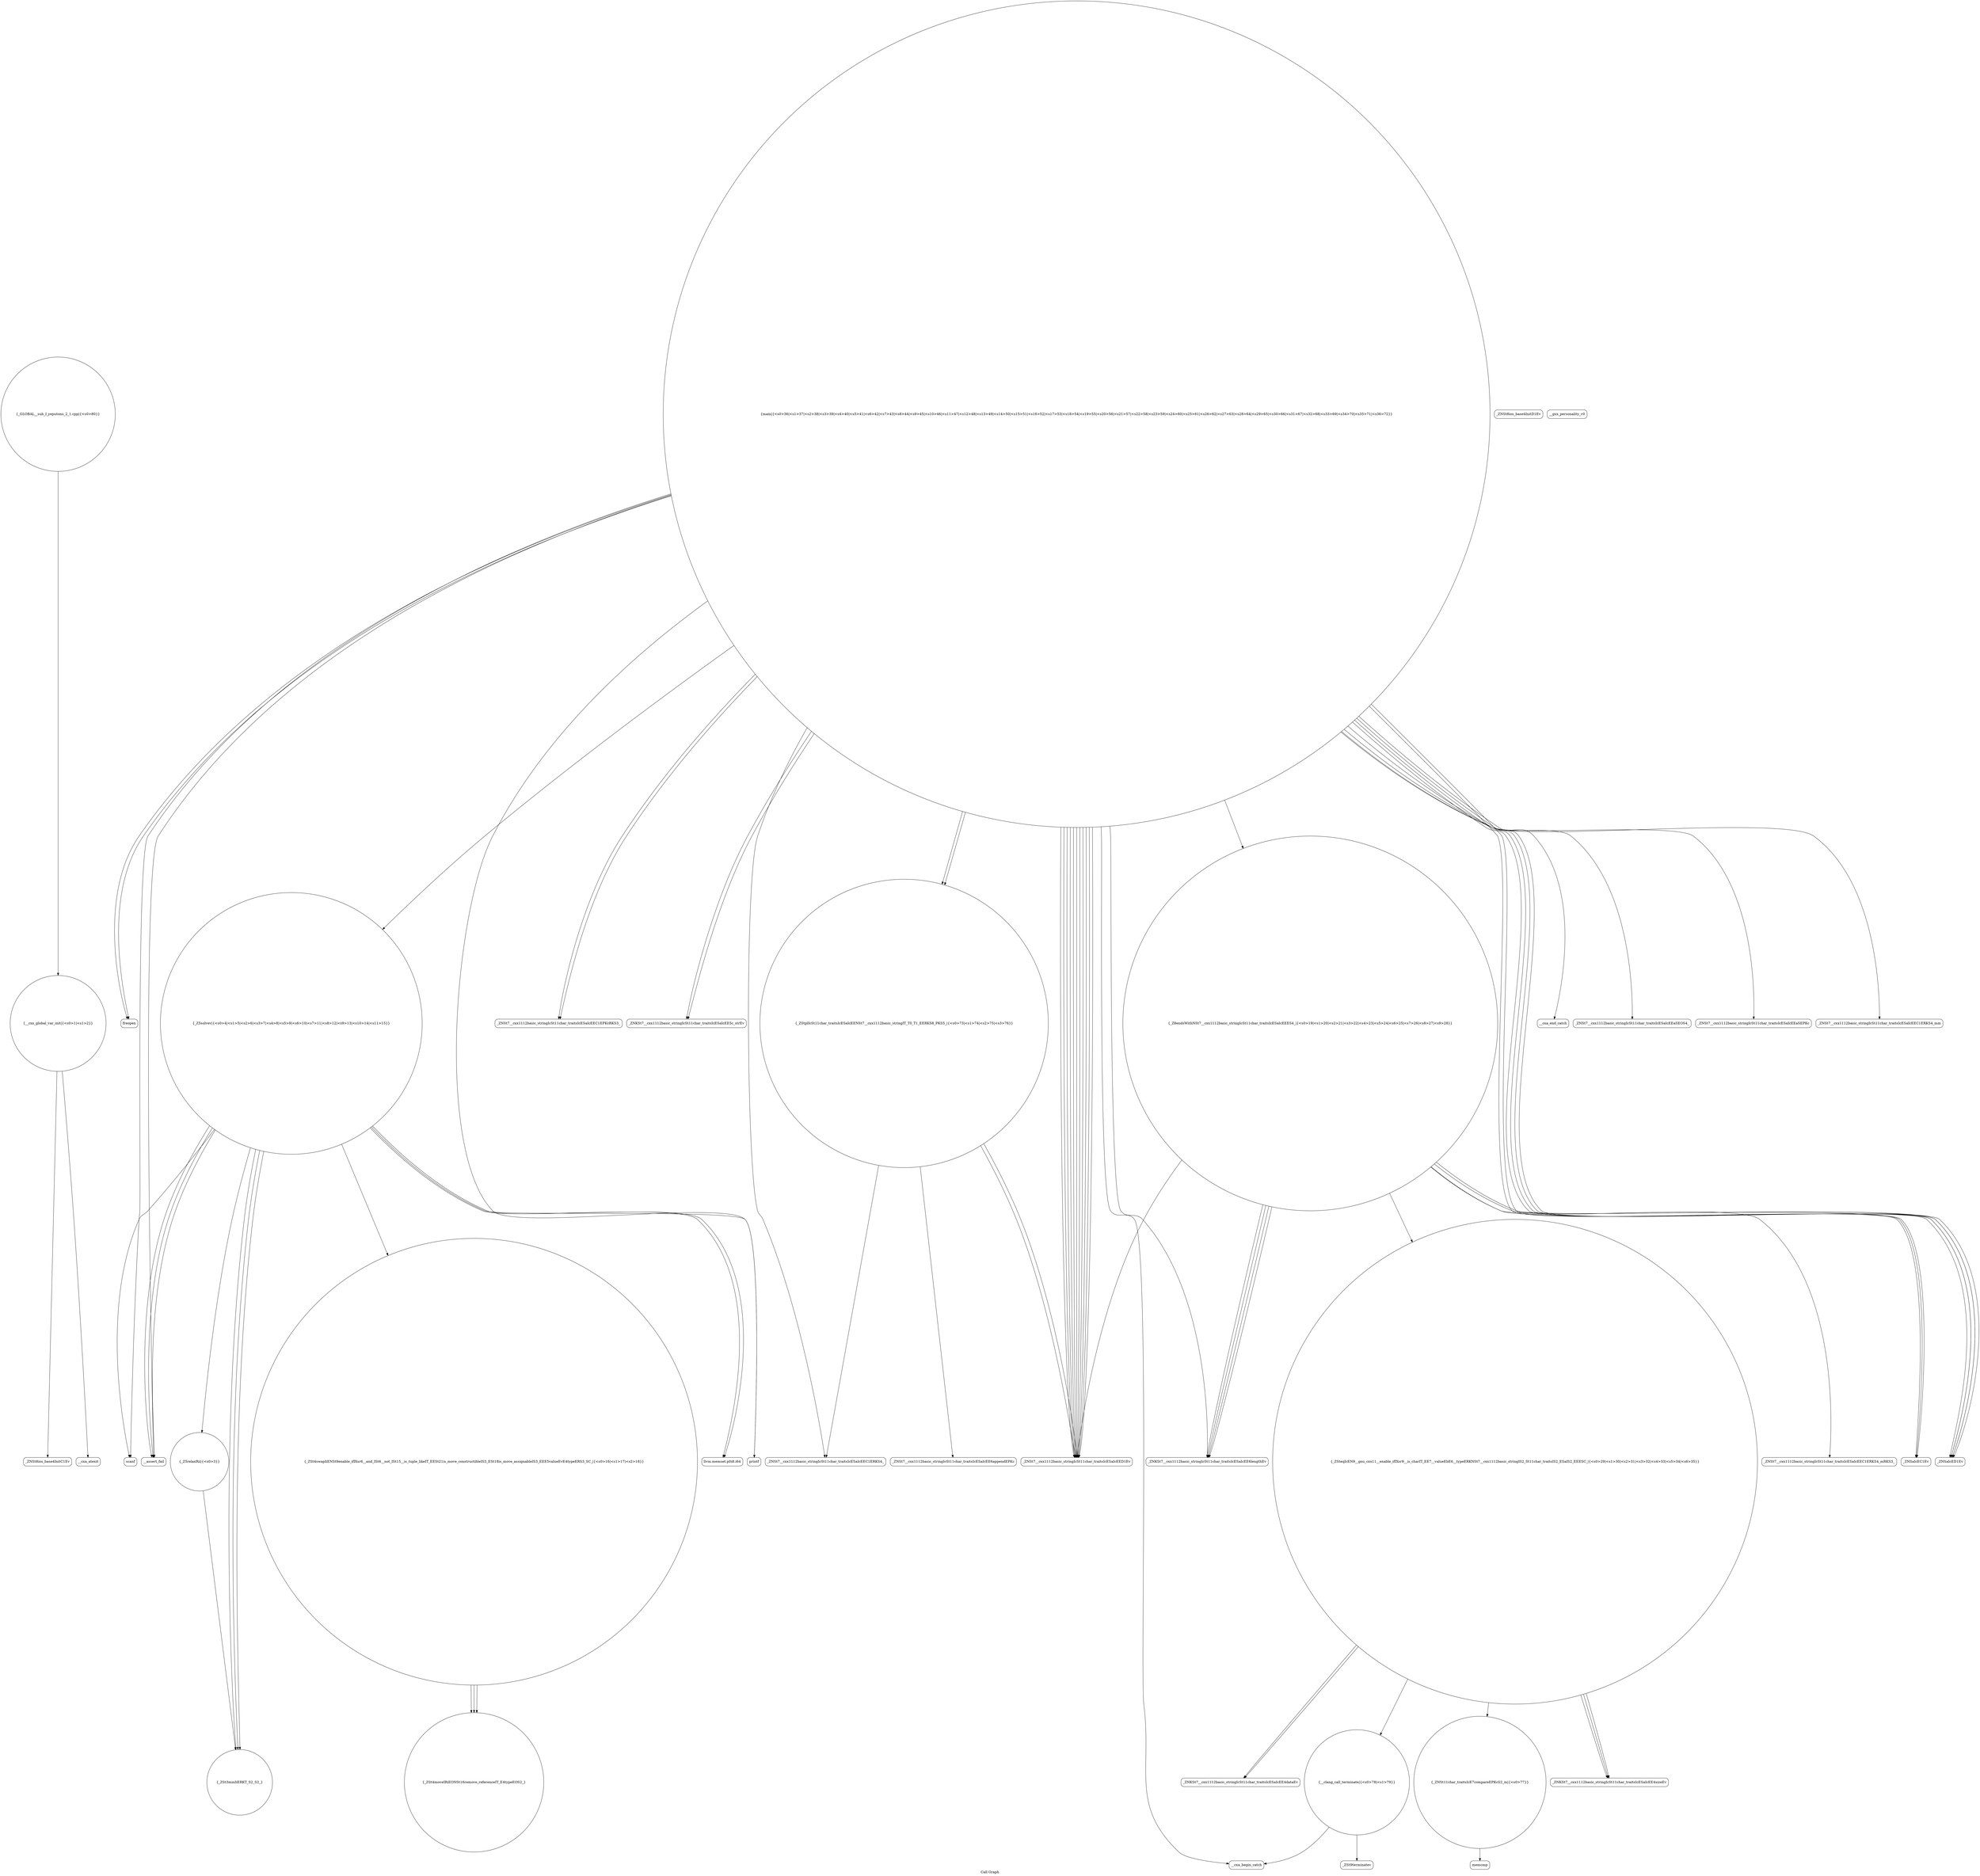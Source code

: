 digraph "Call Graph" {
	label="Call Graph";

	Node0x55a0ee770a00 [shape=record,shape=circle,label="{__cxx_global_var_init|{<s0>1|<s1>2}}"];
	Node0x55a0ee770a00:s0 -> Node0x55a0ee770e90[color=black];
	Node0x55a0ee770a00:s1 -> Node0x55a0ee770f90[color=black];
	Node0x55a0ee771b10 [shape=record,shape=Mrecord,label="{freopen}"];
	Node0x55a0ee771190 [shape=record,shape=Mrecord,label="{scanf}"];
	Node0x55a0ee771e90 [shape=record,shape=Mrecord,label="{_ZNKSt7__cxx1112basic_stringIcSt11char_traitsIcESaIcEE4sizeEv}"];
	Node0x55a0ee771510 [shape=record,shape=circle,label="{_ZSteqIcEN9__gnu_cxx11__enable_ifIXsr9__is_charIT_EE7__valueEbE6__typeERKNSt7__cxx1112basic_stringIS2_St11char_traitsIS2_ESaIS2_EEESC_|{<s0>29|<s1>30|<s2>31|<s3>32|<s4>33|<s5>34|<s6>35}}"];
	Node0x55a0ee771510:s0 -> Node0x55a0ee771e90[color=black];
	Node0x55a0ee771510:s1 -> Node0x55a0ee771e90[color=black];
	Node0x55a0ee771510:s2 -> Node0x55a0ee771f90[color=black];
	Node0x55a0ee771510:s3 -> Node0x55a0ee771f90[color=black];
	Node0x55a0ee771510:s4 -> Node0x55a0ee771e90[color=black];
	Node0x55a0ee771510:s5 -> Node0x55a0ee771f10[color=black];
	Node0x55a0ee771510:s6 -> Node0x55a0ee772010[color=black];
	Node0x55a0ee771890 [shape=record,shape=Mrecord,label="{_ZNSt7__cxx1112basic_stringIcSt11char_traitsIcESaIcEEC1EPKcRKS3_}"];
	Node0x55a0ee770f10 [shape=record,shape=Mrecord,label="{_ZNSt8ios_base4InitD1Ev}"];
	Node0x55a0ee771c10 [shape=record,shape=Mrecord,label="{_ZNKSt7__cxx1112basic_stringIcSt11char_traitsIcESaIcEE5c_strEv}"];
	Node0x55a0ee771290 [shape=record,shape=Mrecord,label="{__assert_fail}"];
	Node0x55a0ee771f90 [shape=record,shape=Mrecord,label="{_ZNKSt7__cxx1112basic_stringIcSt11char_traitsIcESaIcEE4dataEv}"];
	Node0x55a0ee771610 [shape=record,shape=Mrecord,label="{_ZNSt7__cxx1112basic_stringIcSt11char_traitsIcESaIcEEC1ERKS4_mRKS3_}"];
	Node0x55a0ee771990 [shape=record,shape=Mrecord,label="{_ZNSt7__cxx1112basic_stringIcSt11char_traitsIcESaIcEEC1ERKS4_}"];
	Node0x55a0ee771010 [shape=record,shape=circle,label="{_Z5relaxRii|{<s0>3}}"];
	Node0x55a0ee771010:s0 -> Node0x55a0ee771090[color=black];
	Node0x55a0ee771d10 [shape=record,shape=Mrecord,label="{__cxa_end_catch}"];
	Node0x55a0ee771390 [shape=record,shape=Mrecord,label="{printf}"];
	Node0x55a0ee772090 [shape=record,shape=Mrecord,label="{_ZSt9terminatev}"];
	Node0x55a0ee771710 [shape=record,shape=Mrecord,label="{_ZNSt7__cxx1112basic_stringIcSt11char_traitsIcESaIcEED1Ev}"];
	Node0x55a0ee771a90 [shape=record,shape=Mrecord,label="{_ZNSt7__cxx1112basic_stringIcSt11char_traitsIcESaIcEEaSEOS4_}"];
	Node0x55a0ee771110 [shape=record,shape=circle,label="{_Z5solvev|{<s0>4|<s1>5|<s2>6|<s3>7|<s4>8|<s5>9|<s6>10|<s7>11|<s8>12|<s9>13|<s10>14|<s11>15}}"];
	Node0x55a0ee771110:s0 -> Node0x55a0ee771190[color=black];
	Node0x55a0ee771110:s1 -> Node0x55a0ee771210[color=black];
	Node0x55a0ee771110:s2 -> Node0x55a0ee771290[color=black];
	Node0x55a0ee771110:s3 -> Node0x55a0ee771290[color=black];
	Node0x55a0ee771110:s4 -> Node0x55a0ee771290[color=black];
	Node0x55a0ee771110:s5 -> Node0x55a0ee771310[color=black];
	Node0x55a0ee771110:s6 -> Node0x55a0ee771090[color=black];
	Node0x55a0ee771110:s7 -> Node0x55a0ee771310[color=black];
	Node0x55a0ee771110:s8 -> Node0x55a0ee771090[color=black];
	Node0x55a0ee771110:s9 -> Node0x55a0ee771090[color=black];
	Node0x55a0ee771110:s10 -> Node0x55a0ee771010[color=black];
	Node0x55a0ee771110:s11 -> Node0x55a0ee771390[color=black];
	Node0x55a0ee771e10 [shape=record,shape=circle,label="{_ZSt4moveIRiEONSt16remove_referenceIT_E4typeEOS2_}"];
	Node0x55a0ee771490 [shape=record,shape=Mrecord,label="{_ZNKSt7__cxx1112basic_stringIcSt11char_traitsIcESaIcEE6lengthEv}"];
	Node0x55a0ee772190 [shape=record,shape=circle,label="{_GLOBAL__sub_I_yeputons_2_1.cpp|{<s0>80}}"];
	Node0x55a0ee772190:s0 -> Node0x55a0ee770a00[color=black];
	Node0x55a0ee771810 [shape=record,shape=circle,label="{main|{<s0>36|<s1>37|<s2>38|<s3>39|<s4>40|<s5>41|<s6>42|<s7>43|<s8>44|<s9>45|<s10>46|<s11>47|<s12>48|<s13>49|<s14>50|<s15>51|<s16>52|<s17>53|<s18>54|<s19>55|<s20>56|<s21>57|<s22>58|<s23>59|<s24>60|<s25>61|<s26>62|<s27>63|<s28>64|<s29>65|<s30>66|<s31>67|<s32>68|<s33>69|<s34>70|<s35>71|<s36>72}}"];
	Node0x55a0ee771810:s0 -> Node0x55a0ee771590[color=black];
	Node0x55a0ee771810:s1 -> Node0x55a0ee771890[color=black];
	Node0x55a0ee771810:s2 -> Node0x55a0ee771790[color=black];
	Node0x55a0ee771810:s3 -> Node0x55a0ee771910[color=black];
	Node0x55a0ee771810:s4 -> Node0x55a0ee771790[color=black];
	Node0x55a0ee771810:s5 -> Node0x55a0ee771990[color=black];
	Node0x55a0ee771810:s6 -> Node0x55a0ee771590[color=black];
	Node0x55a0ee771810:s7 -> Node0x55a0ee771890[color=black];
	Node0x55a0ee771810:s8 -> Node0x55a0ee771410[color=black];
	Node0x55a0ee771810:s9 -> Node0x55a0ee771710[color=black];
	Node0x55a0ee771810:s10 -> Node0x55a0ee771790[color=black];
	Node0x55a0ee771810:s11 -> Node0x55a0ee771710[color=black];
	Node0x55a0ee771810:s12 -> Node0x55a0ee771490[color=black];
	Node0x55a0ee771810:s13 -> Node0x55a0ee771a10[color=black];
	Node0x55a0ee771810:s14 -> Node0x55a0ee771a90[color=black];
	Node0x55a0ee771810:s15 -> Node0x55a0ee771710[color=black];
	Node0x55a0ee771810:s16 -> Node0x55a0ee771710[color=black];
	Node0x55a0ee771810:s17 -> Node0x55a0ee771790[color=black];
	Node0x55a0ee771810:s18 -> Node0x55a0ee771710[color=black];
	Node0x55a0ee771810:s19 -> Node0x55a0ee771b90[color=black];
	Node0x55a0ee771810:s20 -> Node0x55a0ee771c10[color=black];
	Node0x55a0ee771810:s21 -> Node0x55a0ee771b10[color=black];
	Node0x55a0ee771810:s22 -> Node0x55a0ee771710[color=black];
	Node0x55a0ee771810:s23 -> Node0x55a0ee771b90[color=black];
	Node0x55a0ee771810:s24 -> Node0x55a0ee771c10[color=black];
	Node0x55a0ee771810:s25 -> Node0x55a0ee771b10[color=black];
	Node0x55a0ee771810:s26 -> Node0x55a0ee771710[color=black];
	Node0x55a0ee771810:s27 -> Node0x55a0ee771710[color=black];
	Node0x55a0ee771810:s28 -> Node0x55a0ee771190[color=black];
	Node0x55a0ee771810:s29 -> Node0x55a0ee771290[color=black];
	Node0x55a0ee771810:s30 -> Node0x55a0ee771710[color=black];
	Node0x55a0ee771810:s31 -> Node0x55a0ee771710[color=black];
	Node0x55a0ee771810:s32 -> Node0x55a0ee771710[color=black];
	Node0x55a0ee771810:s33 -> Node0x55a0ee771390[color=black];
	Node0x55a0ee771810:s34 -> Node0x55a0ee771110[color=black];
	Node0x55a0ee771810:s35 -> Node0x55a0ee771c90[color=black];
	Node0x55a0ee771810:s36 -> Node0x55a0ee771d10[color=black];
	Node0x55a0ee770e90 [shape=record,shape=Mrecord,label="{_ZNSt8ios_base4InitC1Ev}"];
	Node0x55a0ee771b90 [shape=record,shape=circle,label="{_ZStplIcSt11char_traitsIcESaIcEENSt7__cxx1112basic_stringIT_T0_T1_EERKS8_PKS5_|{<s0>73|<s1>74|<s2>75|<s3>76}}"];
	Node0x55a0ee771b90:s0 -> Node0x55a0ee771990[color=black];
	Node0x55a0ee771b90:s1 -> Node0x55a0ee771d90[color=black];
	Node0x55a0ee771b90:s2 -> Node0x55a0ee771710[color=black];
	Node0x55a0ee771b90:s3 -> Node0x55a0ee771710[color=black];
	Node0x55a0ee771210 [shape=record,shape=circle,label="{_ZSt4swapIiENSt9enable_ifIXsr6__and_ISt6__not_ISt15__is_tuple_likeIT_EESt21is_move_constructibleIS3_ESt18is_move_assignableIS3_EEE5valueEvE4typeERS3_SC_|{<s0>16|<s1>17|<s2>18}}"];
	Node0x55a0ee771210:s0 -> Node0x55a0ee771e10[color=black];
	Node0x55a0ee771210:s1 -> Node0x55a0ee771e10[color=black];
	Node0x55a0ee771210:s2 -> Node0x55a0ee771e10[color=black];
	Node0x55a0ee771f10 [shape=record,shape=circle,label="{_ZNSt11char_traitsIcE7compareEPKcS2_m|{<s0>77}}"];
	Node0x55a0ee771f10:s0 -> Node0x55a0ee772110[color=black];
	Node0x55a0ee771590 [shape=record,shape=Mrecord,label="{_ZNSaIcEC1Ev}"];
	Node0x55a0ee771910 [shape=record,shape=Mrecord,label="{_ZNSt7__cxx1112basic_stringIcSt11char_traitsIcESaIcEEaSEPKc}"];
	Node0x55a0ee770f90 [shape=record,shape=Mrecord,label="{__cxa_atexit}"];
	Node0x55a0ee771c90 [shape=record,shape=Mrecord,label="{__cxa_begin_catch}"];
	Node0x55a0ee771310 [shape=record,shape=Mrecord,label="{llvm.memset.p0i8.i64}"];
	Node0x55a0ee772010 [shape=record,shape=circle,label="{__clang_call_terminate|{<s0>78|<s1>79}}"];
	Node0x55a0ee772010:s0 -> Node0x55a0ee771c90[color=black];
	Node0x55a0ee772010:s1 -> Node0x55a0ee772090[color=black];
	Node0x55a0ee771690 [shape=record,shape=Mrecord,label="{__gxx_personality_v0}"];
	Node0x55a0ee771a10 [shape=record,shape=Mrecord,label="{_ZNSt7__cxx1112basic_stringIcSt11char_traitsIcESaIcEEC1ERKS4_mm}"];
	Node0x55a0ee771090 [shape=record,shape=circle,label="{_ZSt3minIiERKT_S2_S2_}"];
	Node0x55a0ee771d90 [shape=record,shape=Mrecord,label="{_ZNSt7__cxx1112basic_stringIcSt11char_traitsIcESaIcEE6appendEPKc}"];
	Node0x55a0ee771410 [shape=record,shape=circle,label="{_Z8endsWithNSt7__cxx1112basic_stringIcSt11char_traitsIcESaIcEEES4_|{<s0>19|<s1>20|<s2>21|<s3>22|<s4>23|<s5>24|<s6>25|<s7>26|<s8>27|<s9>28}}"];
	Node0x55a0ee771410:s0 -> Node0x55a0ee771490[color=black];
	Node0x55a0ee771410:s1 -> Node0x55a0ee771490[color=black];
	Node0x55a0ee771410:s2 -> Node0x55a0ee771490[color=black];
	Node0x55a0ee771410:s3 -> Node0x55a0ee771490[color=black];
	Node0x55a0ee771410:s4 -> Node0x55a0ee771590[color=black];
	Node0x55a0ee771410:s5 -> Node0x55a0ee771610[color=black];
	Node0x55a0ee771410:s6 -> Node0x55a0ee771510[color=black];
	Node0x55a0ee771410:s7 -> Node0x55a0ee771710[color=black];
	Node0x55a0ee771410:s8 -> Node0x55a0ee771790[color=black];
	Node0x55a0ee771410:s9 -> Node0x55a0ee771790[color=black];
	Node0x55a0ee772110 [shape=record,shape=Mrecord,label="{memcmp}"];
	Node0x55a0ee771790 [shape=record,shape=Mrecord,label="{_ZNSaIcED1Ev}"];
}
